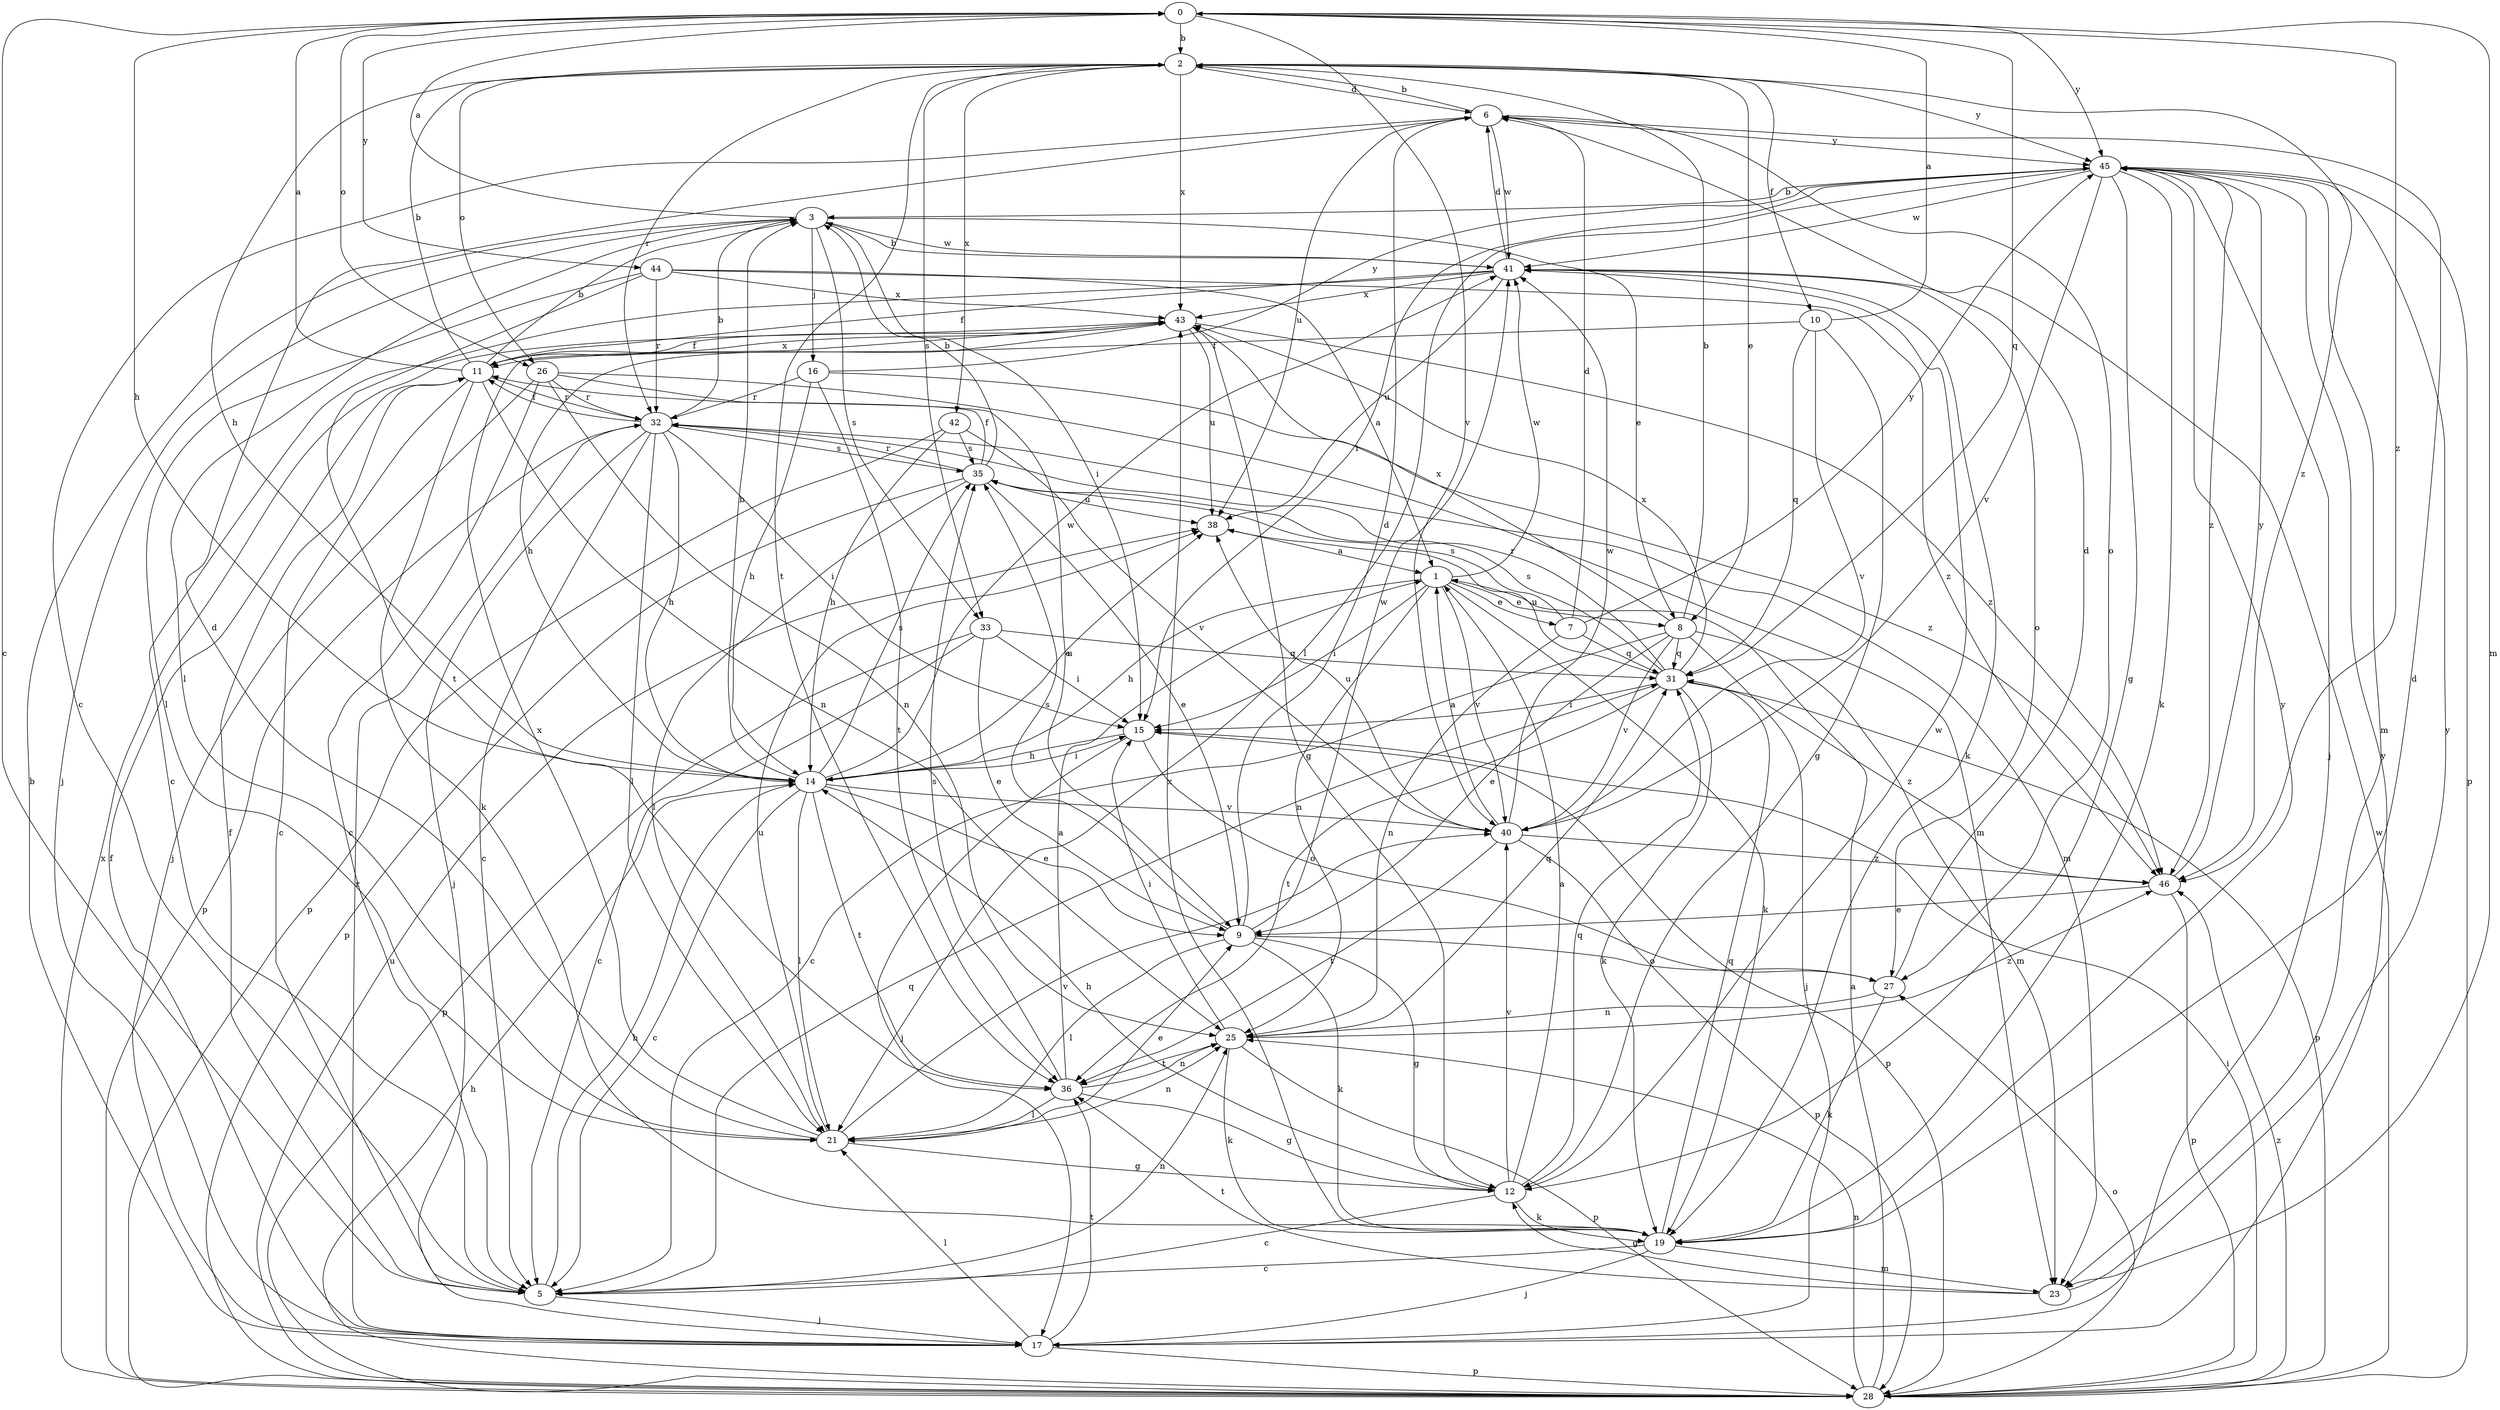 strict digraph  {
0;
1;
2;
3;
5;
6;
7;
8;
9;
10;
11;
12;
14;
15;
16;
17;
19;
21;
23;
25;
26;
27;
28;
31;
32;
33;
35;
36;
38;
40;
41;
42;
43;
44;
45;
46;
0 -> 2  [label=b];
0 -> 5  [label=c];
0 -> 14  [label=h];
0 -> 23  [label=m];
0 -> 26  [label=o];
0 -> 31  [label=q];
0 -> 40  [label=v];
0 -> 44  [label=y];
0 -> 45  [label=y];
0 -> 46  [label=z];
1 -> 7  [label=e];
1 -> 8  [label=e];
1 -> 14  [label=h];
1 -> 15  [label=i];
1 -> 19  [label=k];
1 -> 25  [label=n];
1 -> 40  [label=v];
1 -> 41  [label=w];
2 -> 6  [label=d];
2 -> 8  [label=e];
2 -> 10  [label=f];
2 -> 14  [label=h];
2 -> 26  [label=o];
2 -> 32  [label=r];
2 -> 33  [label=s];
2 -> 36  [label=t];
2 -> 42  [label=x];
2 -> 43  [label=x];
2 -> 45  [label=y];
2 -> 46  [label=z];
3 -> 0  [label=a];
3 -> 8  [label=e];
3 -> 15  [label=i];
3 -> 16  [label=j];
3 -> 17  [label=j];
3 -> 21  [label=l];
3 -> 33  [label=s];
3 -> 41  [label=w];
5 -> 11  [label=f];
5 -> 14  [label=h];
5 -> 17  [label=j];
5 -> 25  [label=n];
5 -> 31  [label=q];
6 -> 2  [label=b];
6 -> 5  [label=c];
6 -> 27  [label=o];
6 -> 38  [label=u];
6 -> 41  [label=w];
6 -> 45  [label=y];
7 -> 6  [label=d];
7 -> 25  [label=n];
7 -> 31  [label=q];
7 -> 35  [label=s];
7 -> 45  [label=y];
8 -> 2  [label=b];
8 -> 5  [label=c];
8 -> 9  [label=e];
8 -> 17  [label=j];
8 -> 23  [label=m];
8 -> 31  [label=q];
8 -> 40  [label=v];
8 -> 43  [label=x];
9 -> 6  [label=d];
9 -> 12  [label=g];
9 -> 19  [label=k];
9 -> 21  [label=l];
9 -> 27  [label=o];
9 -> 35  [label=s];
9 -> 41  [label=w];
10 -> 0  [label=a];
10 -> 11  [label=f];
10 -> 12  [label=g];
10 -> 31  [label=q];
10 -> 40  [label=v];
11 -> 0  [label=a];
11 -> 2  [label=b];
11 -> 3  [label=b];
11 -> 5  [label=c];
11 -> 19  [label=k];
11 -> 25  [label=n];
11 -> 32  [label=r];
11 -> 43  [label=x];
12 -> 1  [label=a];
12 -> 5  [label=c];
12 -> 14  [label=h];
12 -> 19  [label=k];
12 -> 31  [label=q];
12 -> 40  [label=v];
12 -> 41  [label=w];
14 -> 3  [label=b];
14 -> 5  [label=c];
14 -> 9  [label=e];
14 -> 15  [label=i];
14 -> 21  [label=l];
14 -> 35  [label=s];
14 -> 36  [label=t];
14 -> 38  [label=u];
14 -> 40  [label=v];
14 -> 41  [label=w];
15 -> 14  [label=h];
15 -> 17  [label=j];
15 -> 27  [label=o];
15 -> 28  [label=p];
16 -> 14  [label=h];
16 -> 32  [label=r];
16 -> 36  [label=t];
16 -> 45  [label=y];
16 -> 46  [label=z];
17 -> 3  [label=b];
17 -> 11  [label=f];
17 -> 21  [label=l];
17 -> 28  [label=p];
17 -> 32  [label=r];
17 -> 36  [label=t];
17 -> 45  [label=y];
19 -> 5  [label=c];
19 -> 6  [label=d];
19 -> 17  [label=j];
19 -> 23  [label=m];
19 -> 31  [label=q];
19 -> 43  [label=x];
19 -> 45  [label=y];
21 -> 6  [label=d];
21 -> 9  [label=e];
21 -> 12  [label=g];
21 -> 25  [label=n];
21 -> 38  [label=u];
21 -> 40  [label=v];
21 -> 43  [label=x];
23 -> 12  [label=g];
23 -> 36  [label=t];
23 -> 45  [label=y];
25 -> 15  [label=i];
25 -> 19  [label=k];
25 -> 28  [label=p];
25 -> 31  [label=q];
25 -> 36  [label=t];
25 -> 46  [label=z];
26 -> 5  [label=c];
26 -> 9  [label=e];
26 -> 17  [label=j];
26 -> 23  [label=m];
26 -> 25  [label=n];
26 -> 32  [label=r];
27 -> 6  [label=d];
27 -> 19  [label=k];
27 -> 25  [label=n];
28 -> 1  [label=a];
28 -> 14  [label=h];
28 -> 15  [label=i];
28 -> 25  [label=n];
28 -> 27  [label=o];
28 -> 38  [label=u];
28 -> 41  [label=w];
28 -> 43  [label=x];
28 -> 46  [label=z];
31 -> 15  [label=i];
31 -> 19  [label=k];
31 -> 28  [label=p];
31 -> 32  [label=r];
31 -> 35  [label=s];
31 -> 36  [label=t];
31 -> 38  [label=u];
31 -> 43  [label=x];
31 -> 46  [label=z];
32 -> 3  [label=b];
32 -> 5  [label=c];
32 -> 11  [label=f];
32 -> 14  [label=h];
32 -> 15  [label=i];
32 -> 17  [label=j];
32 -> 21  [label=l];
32 -> 23  [label=m];
32 -> 28  [label=p];
32 -> 35  [label=s];
33 -> 5  [label=c];
33 -> 9  [label=e];
33 -> 15  [label=i];
33 -> 28  [label=p];
33 -> 31  [label=q];
35 -> 3  [label=b];
35 -> 9  [label=e];
35 -> 11  [label=f];
35 -> 21  [label=l];
35 -> 28  [label=p];
35 -> 32  [label=r];
35 -> 38  [label=u];
36 -> 1  [label=a];
36 -> 12  [label=g];
36 -> 21  [label=l];
36 -> 25  [label=n];
36 -> 35  [label=s];
38 -> 1  [label=a];
40 -> 1  [label=a];
40 -> 28  [label=p];
40 -> 36  [label=t];
40 -> 38  [label=u];
40 -> 41  [label=w];
40 -> 46  [label=z];
41 -> 3  [label=b];
41 -> 5  [label=c];
41 -> 6  [label=d];
41 -> 11  [label=f];
41 -> 19  [label=k];
41 -> 27  [label=o];
41 -> 38  [label=u];
41 -> 43  [label=x];
42 -> 14  [label=h];
42 -> 28  [label=p];
42 -> 35  [label=s];
42 -> 40  [label=v];
43 -> 11  [label=f];
43 -> 12  [label=g];
43 -> 14  [label=h];
43 -> 38  [label=u];
43 -> 46  [label=z];
44 -> 1  [label=a];
44 -> 21  [label=l];
44 -> 32  [label=r];
44 -> 36  [label=t];
44 -> 43  [label=x];
44 -> 46  [label=z];
45 -> 3  [label=b];
45 -> 12  [label=g];
45 -> 15  [label=i];
45 -> 17  [label=j];
45 -> 19  [label=k];
45 -> 21  [label=l];
45 -> 23  [label=m];
45 -> 28  [label=p];
45 -> 40  [label=v];
45 -> 41  [label=w];
45 -> 46  [label=z];
46 -> 9  [label=e];
46 -> 28  [label=p];
46 -> 45  [label=y];
}
